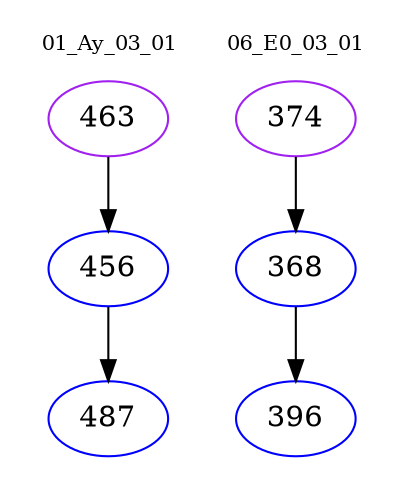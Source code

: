 digraph{
subgraph cluster_0 {
color = white
label = "01_Ay_03_01";
fontsize=10;
T0_463 [label="463", color="purple"]
T0_463 -> T0_456 [color="black"]
T0_456 [label="456", color="blue"]
T0_456 -> T0_487 [color="black"]
T0_487 [label="487", color="blue"]
}
subgraph cluster_1 {
color = white
label = "06_E0_03_01";
fontsize=10;
T1_374 [label="374", color="purple"]
T1_374 -> T1_368 [color="black"]
T1_368 [label="368", color="blue"]
T1_368 -> T1_396 [color="black"]
T1_396 [label="396", color="blue"]
}
}
